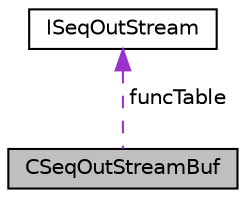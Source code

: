digraph G
{
  edge [fontname="Helvetica",fontsize="10",labelfontname="Helvetica",labelfontsize="10"];
  node [fontname="Helvetica",fontsize="10",shape=record];
  Node1 [label="CSeqOutStreamBuf",height=0.2,width=0.4,color="black", fillcolor="grey75", style="filled" fontcolor="black"];
  Node2 -> Node1 [dir="back",color="darkorchid3",fontsize="10",style="dashed",label=" funcTable" ,fontname="Helvetica"];
  Node2 [label="ISeqOutStream",height=0.2,width=0.4,color="black", fillcolor="white", style="filled",URL="$struct_i_seq_out_stream.html"];
}
